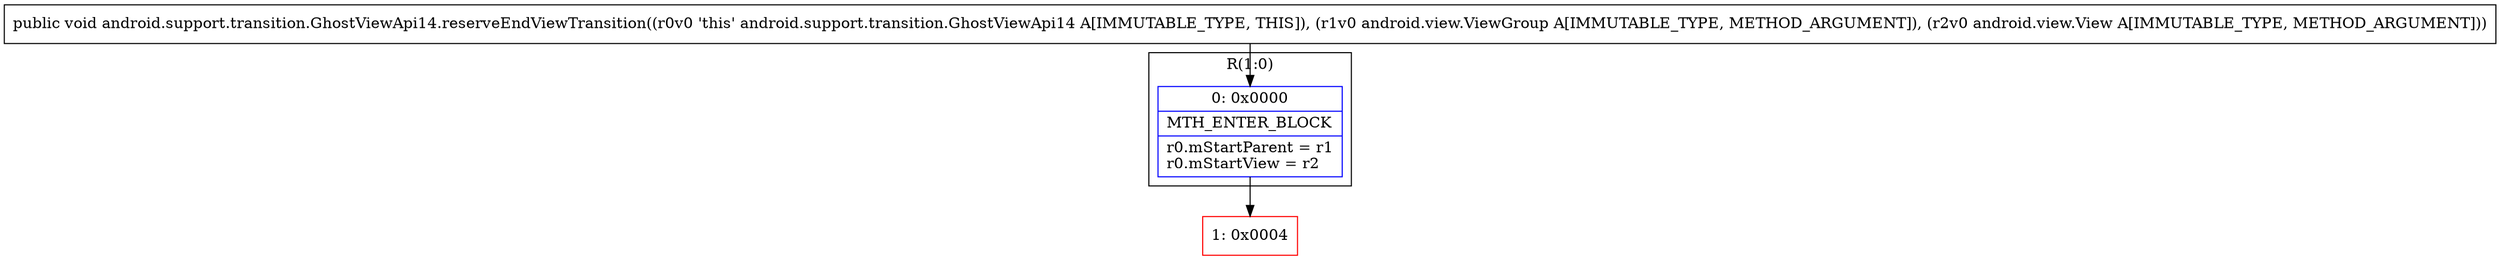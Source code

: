 digraph "CFG forandroid.support.transition.GhostViewApi14.reserveEndViewTransition(Landroid\/view\/ViewGroup;Landroid\/view\/View;)V" {
subgraph cluster_Region_1806932813 {
label = "R(1:0)";
node [shape=record,color=blue];
Node_0 [shape=record,label="{0\:\ 0x0000|MTH_ENTER_BLOCK\l|r0.mStartParent = r1\lr0.mStartView = r2\l}"];
}
Node_1 [shape=record,color=red,label="{1\:\ 0x0004}"];
MethodNode[shape=record,label="{public void android.support.transition.GhostViewApi14.reserveEndViewTransition((r0v0 'this' android.support.transition.GhostViewApi14 A[IMMUTABLE_TYPE, THIS]), (r1v0 android.view.ViewGroup A[IMMUTABLE_TYPE, METHOD_ARGUMENT]), (r2v0 android.view.View A[IMMUTABLE_TYPE, METHOD_ARGUMENT])) }"];
MethodNode -> Node_0;
Node_0 -> Node_1;
}

